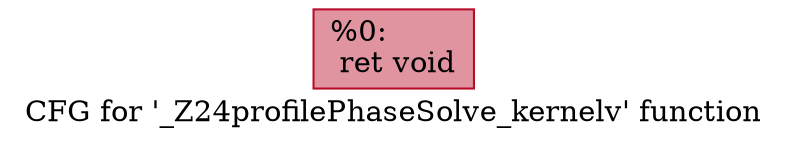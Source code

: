 digraph "CFG for '_Z24profilePhaseSolve_kernelv' function" {
	label="CFG for '_Z24profilePhaseSolve_kernelv' function";

	Node0x4cbb1f0 [shape=record,color="#b70d28ff", style=filled, fillcolor="#b70d2870",label="{%0:\l  ret void\l}"];
}
